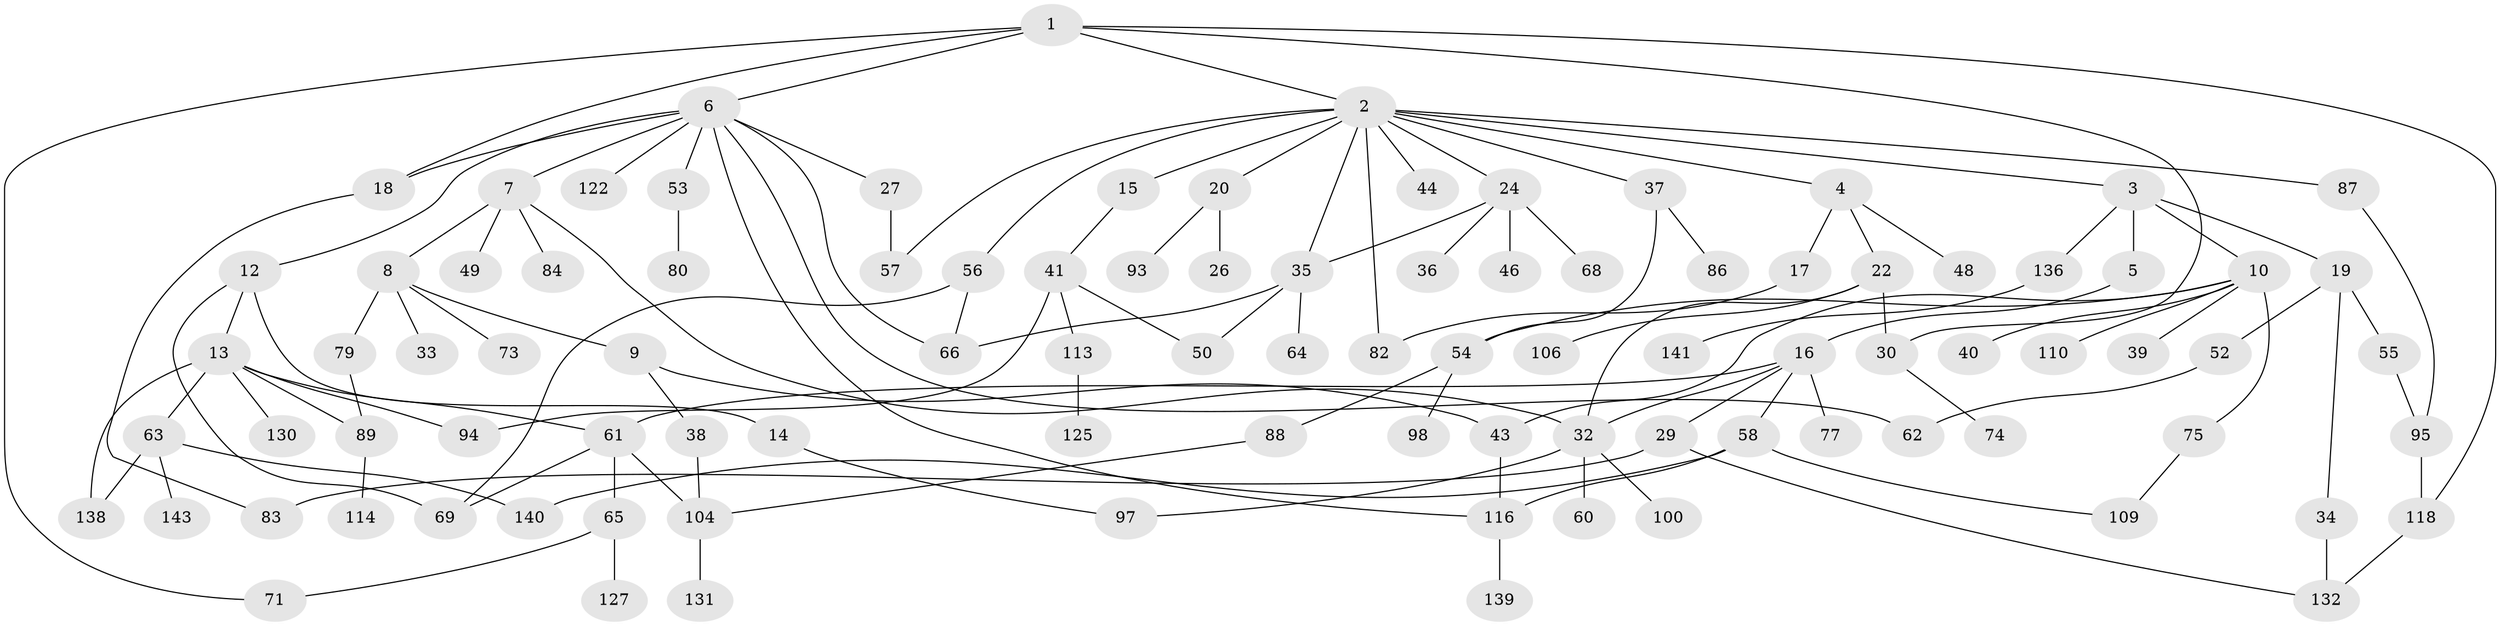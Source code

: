 // original degree distribution, {5: 0.04195804195804196, 9: 0.013986013986013986, 6: 0.027972027972027972, 4: 0.1048951048951049, 2: 0.27972027972027974, 3: 0.1958041958041958, 7: 0.006993006993006993, 1: 0.32867132867132864}
// Generated by graph-tools (version 1.1) at 2025/41/03/06/25 10:41:29]
// undirected, 97 vertices, 128 edges
graph export_dot {
graph [start="1"]
  node [color=gray90,style=filled];
  1 [super="+96"];
  2 [super="+11"];
  3 [super="+78"];
  4;
  5;
  6 [super="+47"];
  7 [super="+85"];
  8 [super="+45"];
  9;
  10 [super="+28"];
  12;
  13 [super="+21"];
  14 [super="+103"];
  15;
  16 [super="+70"];
  17 [super="+42"];
  18 [super="+23"];
  19 [super="+25"];
  20 [super="+129"];
  22 [super="+111"];
  24 [super="+31"];
  26;
  27;
  29 [super="+99"];
  30 [super="+107"];
  32 [super="+92"];
  33;
  34;
  35 [super="+112"];
  36;
  37 [super="+91"];
  38;
  39;
  40;
  41 [super="+51"];
  43 [super="+115"];
  44;
  46;
  48;
  49;
  50;
  52;
  53;
  54 [super="+67"];
  55 [super="+105"];
  56 [super="+133"];
  57;
  58 [super="+59"];
  60;
  61 [super="+101"];
  62 [super="+72"];
  63 [super="+81"];
  64;
  65 [super="+76"];
  66;
  68;
  69 [super="+124"];
  71 [super="+121"];
  73;
  74 [super="+108"];
  75;
  77;
  79;
  80;
  82 [super="+123"];
  83 [super="+90"];
  84 [super="+102"];
  86;
  87;
  88;
  89 [super="+126"];
  93;
  94;
  95 [super="+137"];
  97;
  98;
  100;
  104 [super="+119"];
  106 [super="+128"];
  109 [super="+120"];
  110;
  113 [super="+134"];
  114;
  116 [super="+117"];
  118 [super="+135"];
  122;
  125;
  127;
  130;
  131;
  132 [super="+142"];
  136;
  138;
  139;
  140;
  141;
  143;
  1 -- 2;
  1 -- 6;
  1 -- 18;
  1 -- 30;
  1 -- 71;
  1 -- 118;
  2 -- 3;
  2 -- 4;
  2 -- 15;
  2 -- 35;
  2 -- 37;
  2 -- 56;
  2 -- 87;
  2 -- 82;
  2 -- 20;
  2 -- 24;
  2 -- 57;
  2 -- 44;
  3 -- 5;
  3 -- 10;
  3 -- 19;
  3 -- 136;
  4 -- 17;
  4 -- 22;
  4 -- 48;
  5 -- 16;
  6 -- 7;
  6 -- 12;
  6 -- 27;
  6 -- 53;
  6 -- 122;
  6 -- 62;
  6 -- 66;
  6 -- 18;
  6 -- 116;
  7 -- 8;
  7 -- 49;
  7 -- 84;
  7 -- 32;
  8 -- 9;
  8 -- 33 [weight=2];
  8 -- 73;
  8 -- 79;
  9 -- 38;
  9 -- 43;
  10 -- 43;
  10 -- 54;
  10 -- 39;
  10 -- 40;
  10 -- 75;
  10 -- 110;
  12 -- 13;
  12 -- 14;
  12 -- 69;
  13 -- 63;
  13 -- 130;
  13 -- 61;
  13 -- 138;
  13 -- 94;
  13 -- 89;
  14 -- 97;
  15 -- 41;
  16 -- 29;
  16 -- 32;
  16 -- 58;
  16 -- 77;
  16 -- 61;
  17 -- 82;
  18 -- 83;
  19 -- 34;
  19 -- 55;
  19 -- 52;
  20 -- 26;
  20 -- 93;
  22 -- 106;
  22 -- 32;
  22 -- 30;
  24 -- 36;
  24 -- 46;
  24 -- 35;
  24 -- 68;
  27 -- 57;
  29 -- 132;
  29 -- 83;
  30 -- 74;
  32 -- 60;
  32 -- 97;
  32 -- 100;
  34 -- 132;
  35 -- 64;
  35 -- 66;
  35 -- 50;
  37 -- 86;
  37 -- 54;
  38 -- 104;
  41 -- 50;
  41 -- 113;
  41 -- 94;
  43 -- 116;
  52 -- 62;
  53 -- 80;
  54 -- 98;
  54 -- 88;
  55 -- 95;
  56 -- 66;
  56 -- 69;
  58 -- 116;
  58 -- 140;
  58 -- 109;
  61 -- 65;
  61 -- 69;
  61 -- 104;
  63 -- 143;
  63 -- 138;
  63 -- 140;
  65 -- 71;
  65 -- 127;
  75 -- 109;
  79 -- 89;
  87 -- 95;
  88 -- 104;
  89 -- 114;
  95 -- 118;
  104 -- 131;
  113 -- 125;
  116 -- 139;
  118 -- 132;
  136 -- 141;
}
